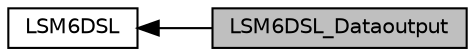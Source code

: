 digraph "LSM6DSL_Dataoutput"
{
  edge [fontname="Helvetica",fontsize="10",labelfontname="Helvetica",labelfontsize="10"];
  node [fontname="Helvetica",fontsize="10",shape=box];
  rankdir=LR;
  Node2 [label="LSM6DSL",height=0.2,width=0.4,color="black", fillcolor="white", style="filled",URL="$group___l_s_m6_d_s_l.html",tooltip="This file provides a set of functions needed to drive the lsm6dsl enanced inertial module."];
  Node1 [label="LSM6DSL_Dataoutput",height=0.2,width=0.4,color="black", fillcolor="grey75", style="filled", fontcolor="black",tooltip="This section groups all the data output functions."];
  Node2->Node1 [shape=plaintext, dir="back", style="solid"];
}
